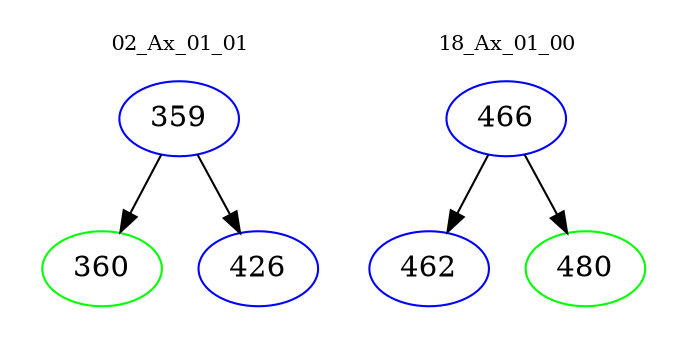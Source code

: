 digraph{
subgraph cluster_0 {
color = white
label = "02_Ax_01_01";
fontsize=10;
T0_359 [label="359", color="blue"]
T0_359 -> T0_360 [color="black"]
T0_360 [label="360", color="green"]
T0_359 -> T0_426 [color="black"]
T0_426 [label="426", color="blue"]
}
subgraph cluster_1 {
color = white
label = "18_Ax_01_00";
fontsize=10;
T1_466 [label="466", color="blue"]
T1_466 -> T1_462 [color="black"]
T1_462 [label="462", color="blue"]
T1_466 -> T1_480 [color="black"]
T1_480 [label="480", color="green"]
}
}
